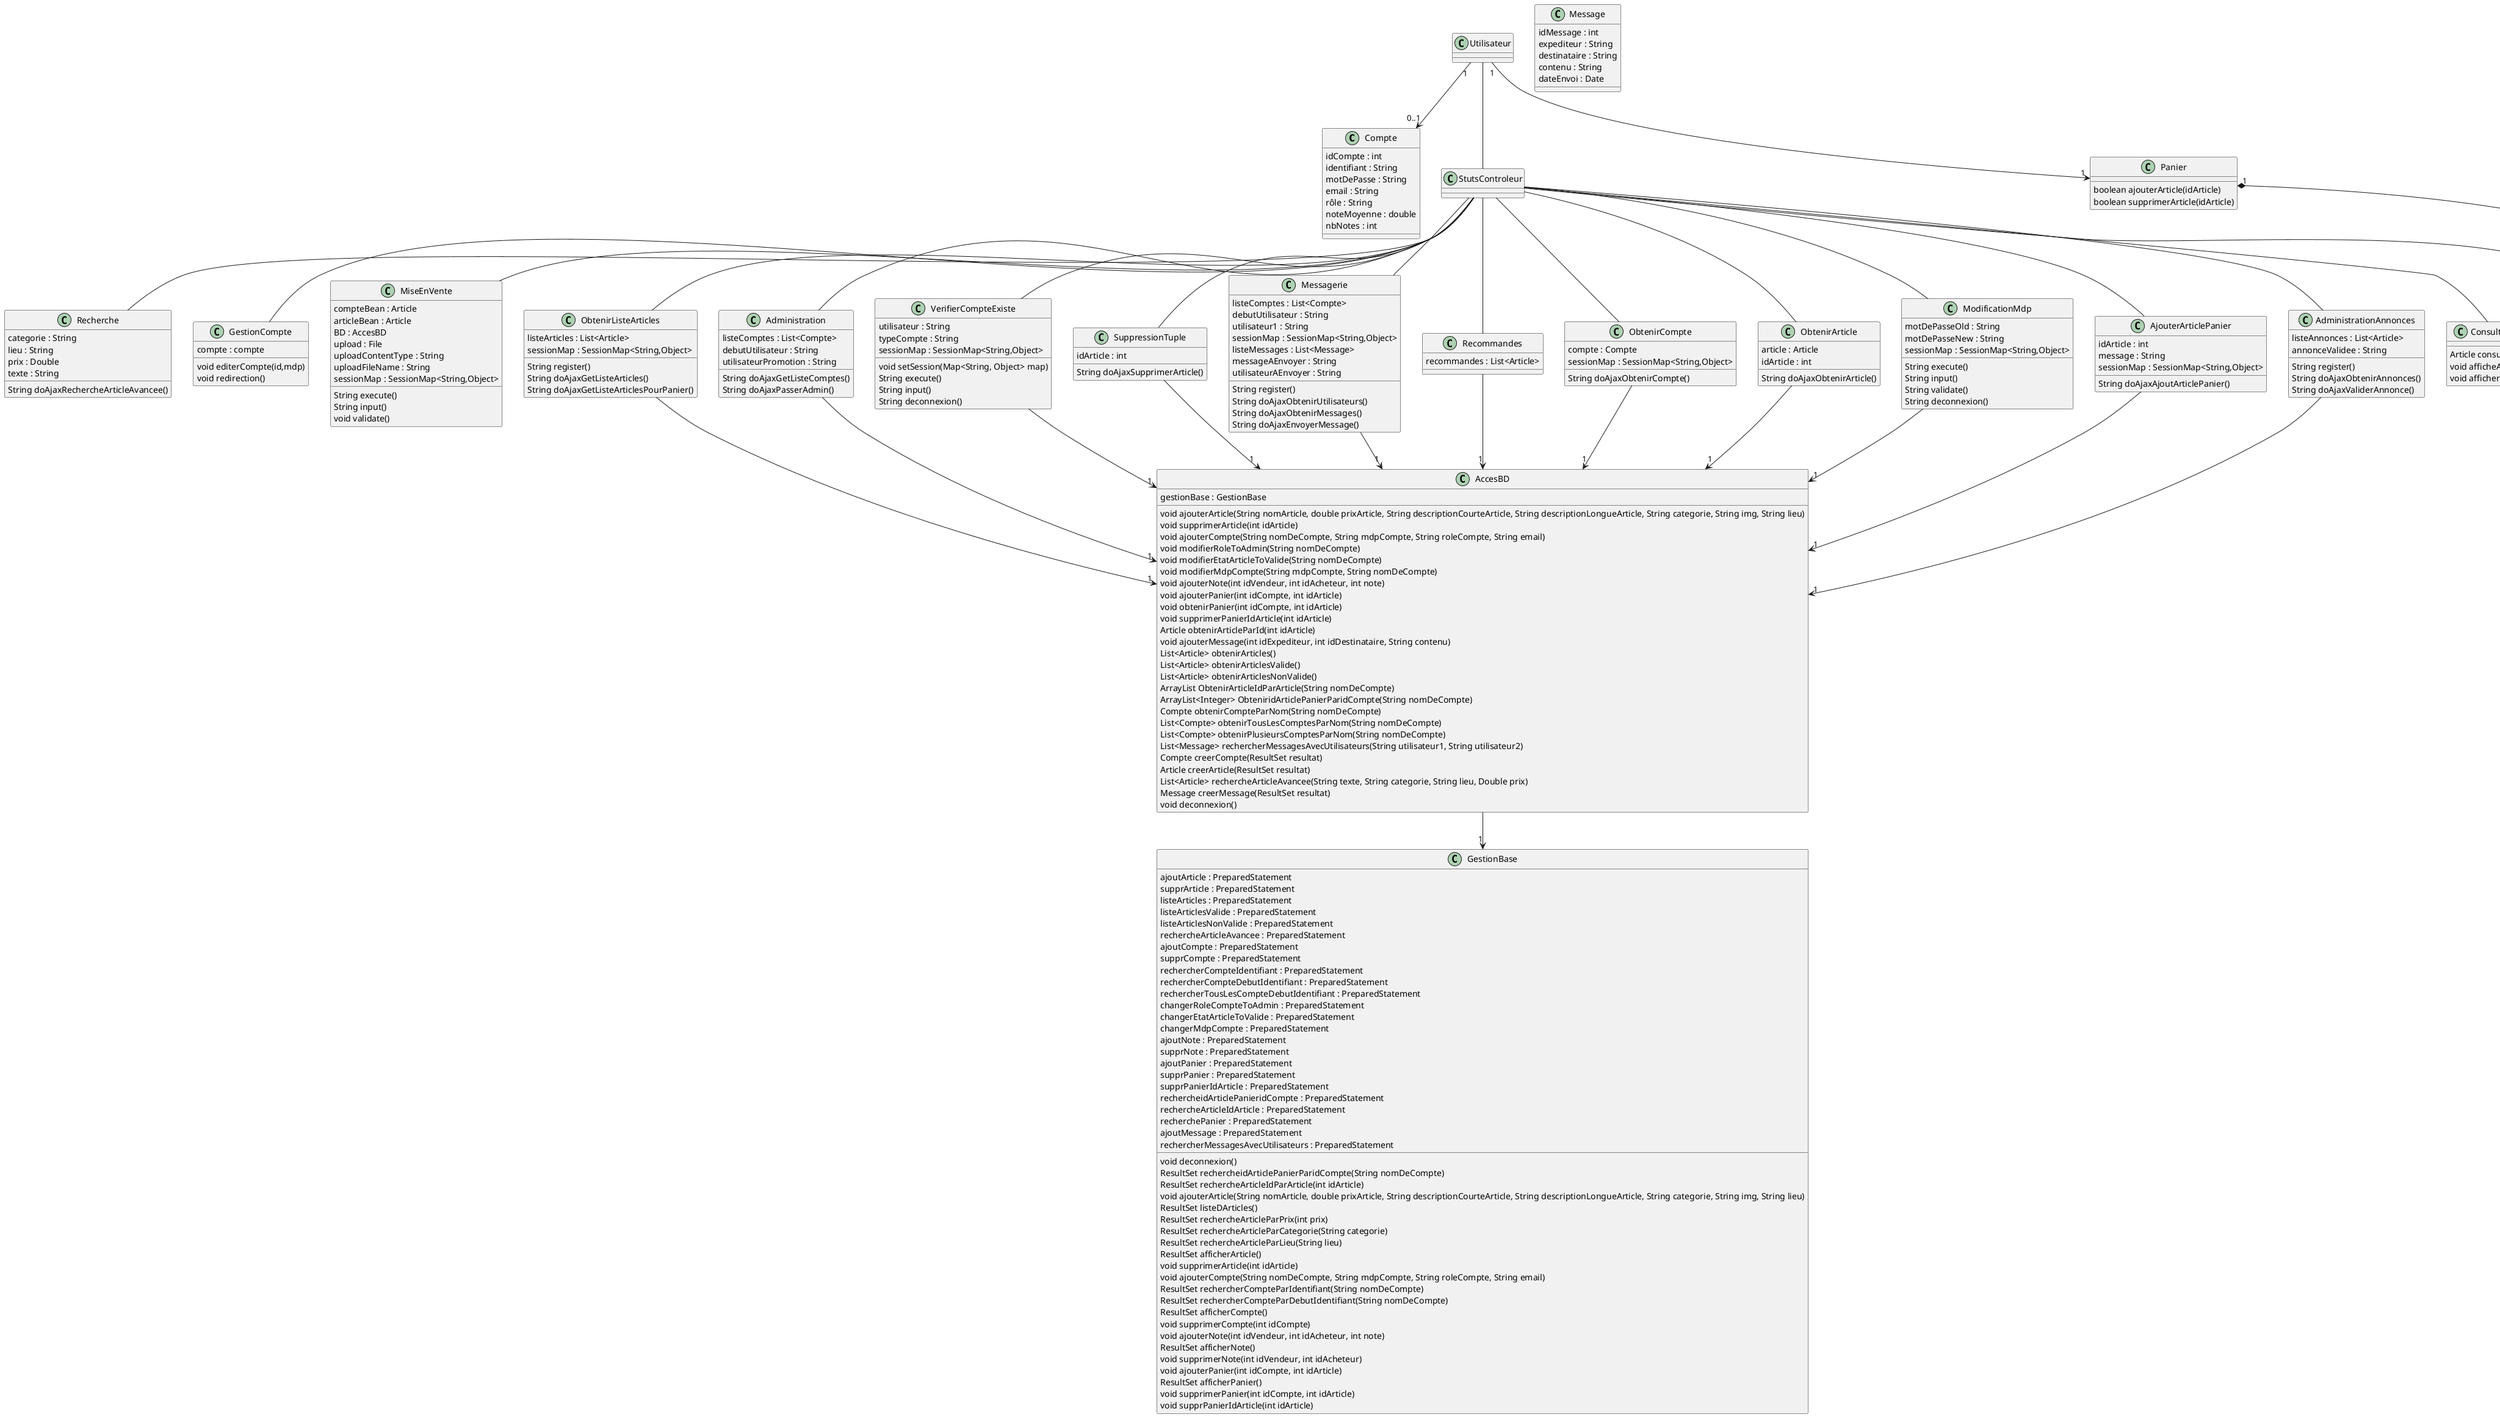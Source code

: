 @startuml

Compte : idCompte : int
Compte : identifiant : String
Compte : motDePasse : String
Compte : email : String
Compte : rôle : String
Compte : noteMoyenne : double
Compte : nbNotes : int

Article : identifiant : int
Article : idVendeur : int
Article : nom : String
Article : courteDescription : String
Article : longueDescription : String
Article : prix : float
Article : etat : String
Article : categorie : String
Article : img : String 
Article : lieu : String

Recherche : categorie : String
Recherche : lieu : String
Recherche : prix : Double
Recherche : texte : String

GestionCompte : compte : compte

MiseEnVente : compteBean : Article
MiseEnVente : articleBean : Article
MiseEnVente : BD : AccesBD
MiseEnVente : upload : File
MiseEnVente : uploadContentType : String
MiseEnVente : uploadFileName : String
MiseEnVente : sessionMap : SessionMap<String,Object> 

GestionBase : ajoutArticle : PreparedStatement
GestionBase : supprArticle : PreparedStatement
GestionBase : listeArticles : PreparedStatement
GestionBase : listeArticlesValide : PreparedStatement
GestionBase : listeArticlesNonValide : PreparedStatement
GestionBase : rechercheArticleAvancee : PreparedStatement
GestionBase : ajoutCompte : PreparedStatement
GestionBase : supprCompte : PreparedStatement
GestionBase : rechercherCompteIdentifiant : PreparedStatement
GestionBase : rechercherCompteDebutIdentifiant : PreparedStatement
GestionBase : rechercherTousLesCompteDebutIdentifiant : PreparedStatement
GestionBase : changerRoleCompteToAdmin : PreparedStatement
GestionBase : changerEtatArticleToValide : PreparedStatement
GestionBase : changerMdpCompte : PreparedStatement
GestionBase : ajoutNote : PreparedStatement
GestionBase : supprNote : PreparedStatement
GestionBase : ajoutPanier : PreparedStatement
GestionBase : supprPanier : PreparedStatement
GestionBase : supprPanierIdArticle : PreparedStatement
GestionBase : rechercheidArticlePanieridCompte : PreparedStatement
GestionBase : rechercheArticleIdArticle : PreparedStatement
GestionBase : recherchePanier : PreparedStatement
GestionBase : ajoutMessage : PreparedStatement
GestionBase : rechercherMessagesAvecUtilisateurs : PreparedStatement

AccesBD : gestionBase : GestionBase

ObtenirListeArticles : listeArticles : List<Article>
ObtenirListeArticles : sessionMap : SessionMap<String,Object>

Administration : listeComptes : List<Compte>
Administration : debutUtilisateur : String
Administration : utilisateurPromotion : String

VerifierCompteExiste : utilisateur : String
VerifierCompteExiste : typeCompte : String
VerifierCompteExiste : sessionMap : SessionMap<String,Object>

SuppressionTuple : idArticle : int

Message : idMessage : int
Message : expediteur : String
Message : destinataire : String
Message : contenu : String 
Message : dateEnvoi : Date

Messagerie : listeComptes : List<Compte> 
Messagerie : debutUtilisateur : String
Messagerie : utilisateur1 : String
Messagerie : sessionMap : SessionMap<String,Object>
Messagerie : listeMessages : List<Message>
Messagerie : messageAEnvoyer : String
Messagerie : utilisateurAEnvoyer : String

Recommandes : recommandes : List<Article>

ObtenirCompte : compte : Compte
ObtenirCompte : sessionMap : SessionMap<String,Object>

ObtenirArticle : article : Article
ObtenirArticle : idArticle : int

ModificationMdp : motDePasseOld : String
ModificationMdp : motDePasseNew : String
ModificationMdp : sessionMap : SessionMap<String,Object>

AjouterArticlePanier : idArticle : int
AjouterArticlePanier : message : String
AjouterArticlePanier : sessionMap : SessionMap<String,Object>

AdministrationAnnonces : listeAnnonces : List<Article>
AdministrationAnnonces : annonceValidee : String

ObtenirListeArticles --> "1" AccesBD
Administration --> "1" AccesBD
VerifierCompteExiste --> "1" AccesBD
SuppressionTuple --> "1" AccesBD
Messagerie --> "1" AccesBD
Recommandes --> "1" AccesBD
ObtenirCompte --> "1" AccesBD
ObtenirArticle --> "1" AccesBD
ModificationMdp --> "1" AccesBD
AjouterArticlePanier --> "1" AccesBD
AdministrationAnnonces --> "1" AccesBD


AccesBD --> "1" GestionBase

Utilisateur "1" --> "0..1" Compte 
Utilisateur  --  StutsControleur
Utilisateur "1" --> "1" Panier

Panier "1" *-- "*" Article

StutsControleur --  ConsultationCatalogue
ConsultationCatalogue "1..*" *-- Article
StutsControleur -- Recherche
StutsControleur -- AjouterArticlePanier
StutsControleur -- AdministrationAnnonces
StutsControleur -- GestionCompte
StutsControleur -- MiseEnVente
StutsControleur -- CreationCompte
StutsControleur -- Messagerie
StutsControleur -- ObtenirListeArticles
StutsControleur -- Administration
StutsControleur -- VerifierCompteExiste
StutsControleur -- SuppressionTuple
StutsControleur -- Recommandes
StutsControleur -- ObtenirCompte
StutsControleur -- ObtenirArticle
StutsControleur -- ModificationMdp


class Messagerie{
    String register() 
    String doAjaxObtenirUtilisateurs()
    String doAjaxObtenirMessages()
    String doAjaxEnvoyerMessage()
}

class Recherche{
    String doAjaxRechercheArticleAvancee()
}

class Panier{
    boolean ajouterArticle(idArticle)
    boolean supprimerArticle(idArticle)
}

class GestionCompte{
    void editerCompte(id,mdp)
    void redirection()
}

class MiseEnVente{
    String execute()
    String input()
    void validate()
}

class CreationCompte{
    String register()
    String input()
    void validate()
}

class ConsultationCatalogue{
    Article consulterArticle(idArt)
    void afficheArticle(idArt)
    void afficherMessageErreur()
}

class ObtenirListeArticles{
    String register()
    String doAjaxGetListeArticles()
    String doAjaxGetListeArticlesPourPanier()
}

class SuppressionTuple{
    String doAjaxSupprimerArticle()
}

class VerifierCompteExiste{
    void setSession(Map<String, Object> map) 
    String execute() 
    String input()
    String deconnexion()
}

class ObtenirCompte{
    String doAjaxObtenirCompte()
}

class ObtenirArticle{
    String doAjaxObtenirArticle()
}

class ModificationMdp{
    String execute()
    String input()
    String validate()
    String deconnexion()
}

class AjouterArticlePanier{
    String doAjaxAjoutArticlePanier()
}

class AdministrationAnnonces{
    String register()
    String doAjaxObtenirAnnonces()
    String doAjaxValiderAnnonce()
}

class Administration{
    String doAjaxGetListeComptes()
    String doAjaxPasserAdmin()
}

class StutsControleur{
}

class GestionBase{
    void deconnexion()
    ResultSet rechercheidArticlePanierParidCompte(String nomDeCompte)
    ResultSet rechercheArticleIdParArticle(int idArticle)
    void ajouterArticle(String nomArticle, double prixArticle, String descriptionCourteArticle, String descriptionLongueArticle, String categorie, String img, String lieu)
    ResultSet listeDArticles()
    ResultSet rechercheArticleParPrix(int prix)
    ResultSet rechercheArticleParCategorie(String categorie)
    ResultSet rechercheArticleParLieu(String lieu)
    ResultSet afficherArticle()
    void supprimerArticle(int idArticle)
    void ajouterCompte(String nomDeCompte, String mdpCompte, String roleCompte, String email)
    ResultSet rechercherCompteParIdentifiant(String nomDeCompte)
    ResultSet rechercherCompteParDebutIdentifiant(String nomDeCompte)
    ResultSet afficherCompte()
    void supprimerCompte(int idCompte)
    void ajouterNote(int idVendeur, int idAcheteur, int note)
    ResultSet afficherNote()
    void supprimerNote(int idVendeur, int idAcheteur)
    void ajouterPanier(int idCompte, int idArticle)
    ResultSet afficherPanier()
    void supprimerPanier(int idCompte, int idArticle)
    void supprPanierIdArticle(int idArticle)
}

class AccesBD{
    void ajouterArticle(String nomArticle, double prixArticle, String descriptionCourteArticle, String descriptionLongueArticle, String categorie, String img, String lieu)
    void supprimerArticle(int idArticle)
    void ajouterCompte(String nomDeCompte, String mdpCompte, String roleCompte, String email)
    void modifierRoleToAdmin(String nomDeCompte)
    void modifierEtatArticleToValide(String nomDeCompte)
    void modifierMdpCompte(String mdpCompte, String nomDeCompte)
    void ajouterNote(int idVendeur, int idAcheteur, int note)
    void ajouterPanier(int idCompte, int idArticle)
    void obtenirPanier(int idCompte, int idArticle)
    void supprimerPanierIdArticle(int idArticle)
    Article obtenirArticleParId(int idArticle)
    void ajouterMessage(int idExpediteur, int idDestinataire, String contenu)
    List<Article> obtenirArticles()
    List<Article> obtenirArticlesValide()
    List<Article> obtenirArticlesNonValide()
    ArrayList ObtenirArticleIdParArticle(String nomDeCompte)
    ArrayList<Integer> ObteniridArticlePanierParidCompte(String nomDeCompte)
    Compte obtenirCompteParNom(String nomDeCompte)
    List<Compte> obtenirTousLesComptesParNom(String nomDeCompte)
    List<Compte> obtenirPlusieursComptesParNom(String nomDeCompte)
    List<Message> rechercherMessagesAvecUtilisateurs(String utilisateur1, String utilisateur2)
    Compte creerCompte(ResultSet resultat)
    Article creerArticle(ResultSet resultat)
    List<Article> rechercheArticleAvancee(String texte, String categorie, String lieu, Double prix)
    Message creerMessage(ResultSet resultat)
    void deconnexion()
}

@enduml
